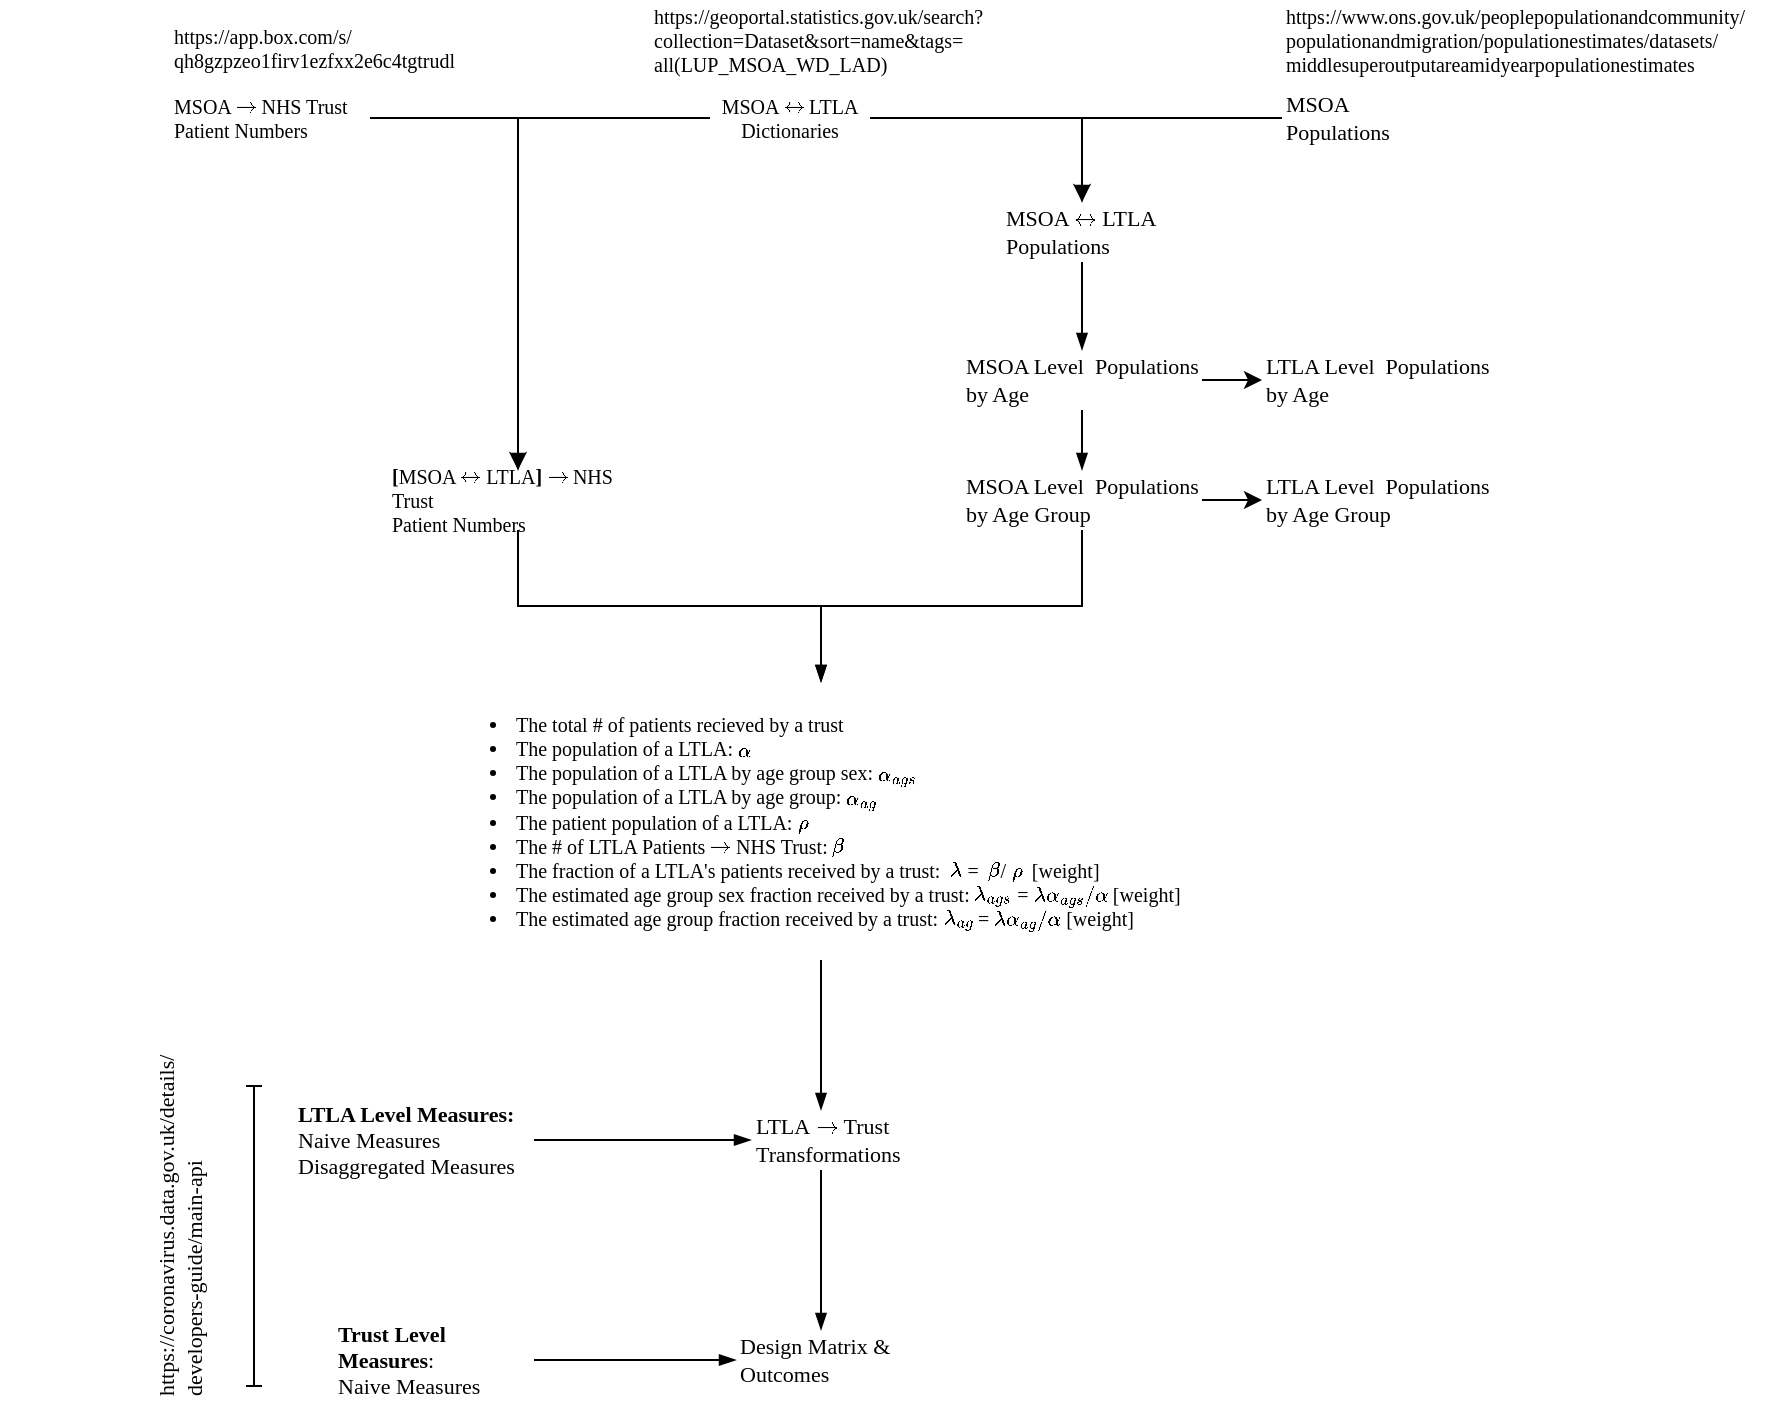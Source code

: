 <mxfile version="16.0.2" type="device"><diagram id="_l4GMqq8_iUPWJSszSY8" name="Page-1"><mxGraphModel dx="1384" dy="869" grid="1" gridSize="10" guides="1" tooltips="1" connect="1" arrows="1" fold="1" page="1" pageScale="1" pageWidth="1169" pageHeight="827" math="1" shadow="0"><root><mxCell id="0"/><mxCell id="1" parent="0"/><mxCell id="e7hyEzWSsdVRtj7QBmfq-48" style="edgeStyle=orthogonalEdgeStyle;rounded=0;orthogonalLoop=1;jettySize=auto;html=1;entryX=0.5;entryY=0;entryDx=0;entryDy=0;fontSize=10;startArrow=none;startFill=0;endArrow=blockThin;endFill=1;" edge="1" parent="1" source="dxxqysyXHmDxfC--AiRP-7" target="e7hyEzWSsdVRtj7QBmfq-38"><mxGeometry relative="1" as="geometry"/></mxCell><mxCell id="dxxqysyXHmDxfC--AiRP-7" value="&lt;div style=&quot;font-size: 10px&quot;&gt;&lt;ul&gt;&lt;li&gt;&lt;font style=&quot;font-size: 10px&quot;&gt;The total # of patients recieved by a trust&lt;/font&gt;&lt;/li&gt;&lt;li&gt;&lt;font style=&quot;font-size: 10px&quot;&gt;The population of a LTLA: \(\alpha\)&lt;/font&gt;&lt;/li&gt;&lt;li&gt;&lt;font style=&quot;font-size: 10px&quot;&gt;The population of a LTLA by age group sex: \(\alpha_{ags}\)&lt;/font&gt;&lt;/li&gt;&lt;li&gt;The population of a LTLA by age group: \(\alpha_{ag}\)&lt;/li&gt;&lt;li&gt;&lt;font style=&quot;font-size: 10px&quot;&gt;The patient population of a LTLA: \(\rho\)&lt;/font&gt;&lt;/li&gt;&lt;li&gt;&lt;font style=&quot;font-size: 10px&quot;&gt;The # of LTLA Patients \(\rightarrow\) NHS Trust: \(\beta\)&lt;/font&gt;&lt;/li&gt;&lt;li&gt;&lt;font style=&quot;font-size: 10px&quot;&gt;The fraction of a LTLA's patients received by a trust:&amp;nbsp; \(\lambda\) =&amp;nbsp; \(\beta\)/ \(\rho\)&amp;nbsp; [weight]&lt;/font&gt;&lt;/li&gt;&lt;li&gt;&lt;font style=&quot;font-size: 10px&quot;&gt;The estimated age group sex fraction received by a trust:&amp;nbsp;&lt;/font&gt;\(\lambda_{ags}\) =&amp;nbsp;\(\lambda\alpha_{ags} / \alpha\)&lt;span&gt;&amp;nbsp;[weight]&lt;/span&gt;&lt;/li&gt;&lt;li&gt;The estimated age group fraction received by a trust:&amp;nbsp;\(\lambda_{ag}\) =&amp;nbsp;\(\lambda\alpha_{ag} / \alpha\)&amp;nbsp;[weight]&lt;/li&gt;&lt;/ul&gt;&lt;/div&gt;" style="text;html=1;strokeColor=none;fillColor=none;align=left;verticalAlign=middle;whiteSpace=wrap;rounded=1;fontFamily=Gafata;arcSize=39;fontSize=11;" parent="1" vertex="1"><mxGeometry x="440.5" y="381" width="390" height="139" as="geometry"/></mxCell><mxCell id="e7hyEzWSsdVRtj7QBmfq-25" value="" style="edgeStyle=orthogonalEdgeStyle;rounded=0;orthogonalLoop=1;jettySize=auto;html=1;fontSize=10;" edge="1" parent="1" source="dxxqysyXHmDxfC--AiRP-9" target="e7hyEzWSsdVRtj7QBmfq-13"><mxGeometry relative="1" as="geometry"/></mxCell><mxCell id="dxxqysyXHmDxfC--AiRP-9" value="MSOA Populations" style="text;html=1;strokeColor=none;fillColor=none;align=left;verticalAlign=middle;whiteSpace=wrap;rounded=1;fontFamily=Gafata;arcSize=39;fontSize=11;" parent="1" vertex="1"><mxGeometry x="866" y="84" width="60" height="30" as="geometry"/></mxCell><mxCell id="e7hyEzWSsdVRtj7QBmfq-7" value="https://geoportal.statistics.gov.uk/search?collection=Dataset&amp;amp;sort=name&amp;amp;tags=&lt;br style=&quot;font-size: 10px;&quot;&gt;all(LUP_MSOA_WD_LAD)" style="text;html=1;strokeColor=none;fillColor=none;align=left;verticalAlign=middle;whiteSpace=wrap;rounded=1;fontFamily=Gafata;arcSize=39;fontSize=10;" vertex="1" parent="1"><mxGeometry x="550" y="40" width="200" height="40" as="geometry"/></mxCell><mxCell id="e7hyEzWSsdVRtj7QBmfq-24" value="" style="edgeStyle=orthogonalEdgeStyle;rounded=0;orthogonalLoop=1;jettySize=auto;html=1;fontSize=10;endArrow=blockThin;endFill=1;" edge="1" parent="1" source="e7hyEzWSsdVRtj7QBmfq-8" target="e7hyEzWSsdVRtj7QBmfq-13"><mxGeometry relative="1" as="geometry"/></mxCell><mxCell id="e7hyEzWSsdVRtj7QBmfq-27" style="edgeStyle=orthogonalEdgeStyle;rounded=0;orthogonalLoop=1;jettySize=auto;html=1;fontSize=10;entryX=0.5;entryY=0;entryDx=0;entryDy=0;exitX=0;exitY=0.5;exitDx=0;exitDy=0;" edge="1" parent="1" source="e7hyEzWSsdVRtj7QBmfq-8" target="e7hyEzWSsdVRtj7QBmfq-26"><mxGeometry relative="1" as="geometry"><mxPoint x="490" y="230" as="targetPoint"/></mxGeometry></mxCell><mxCell id="e7hyEzWSsdVRtj7QBmfq-8" value="MSOA \(\leftrightarrow\) LTLA Dictionaries" style="text;html=1;strokeColor=none;fillColor=none;align=center;verticalAlign=middle;whiteSpace=wrap;rounded=1;fontFamily=Gafata;arcSize=39;fontSize=10;" vertex="1" parent="1"><mxGeometry x="580" y="89" width="80" height="20" as="geometry"/></mxCell><mxCell id="e7hyEzWSsdVRtj7QBmfq-28" style="edgeStyle=orthogonalEdgeStyle;rounded=0;orthogonalLoop=1;jettySize=auto;html=1;fontSize=10;entryX=0.5;entryY=0;entryDx=0;entryDy=0;endArrow=blockThin;endFill=1;" edge="1" parent="1" source="e7hyEzWSsdVRtj7QBmfq-9" target="e7hyEzWSsdVRtj7QBmfq-26"><mxGeometry relative="1" as="geometry"><mxPoint x="490" y="230" as="targetPoint"/></mxGeometry></mxCell><mxCell id="e7hyEzWSsdVRtj7QBmfq-9" value="MSOA \(\rightarrow\) NHS Trust &lt;br style=&quot;font-size: 10px;&quot;&gt;Patient Numbers&amp;nbsp;" style="text;html=1;strokeColor=none;fillColor=none;align=left;verticalAlign=middle;whiteSpace=wrap;rounded=1;fontFamily=Gafata;arcSize=39;fontSize=10;" vertex="1" parent="1"><mxGeometry x="310" y="84" width="100" height="30" as="geometry"/></mxCell><mxCell id="e7hyEzWSsdVRtj7QBmfq-11" value="https://app.box.com/s/&lt;br style=&quot;font-size: 10px;&quot;&gt;qh8gzpzeo1firv1ezfxx2e6c4tgtrudl" style="text;html=1;strokeColor=none;fillColor=none;align=left;verticalAlign=middle;whiteSpace=wrap;rounded=1;fontFamily=Gafata;arcSize=39;fontSize=10;" vertex="1" parent="1"><mxGeometry x="310" y="49" width="180" height="30" as="geometry"/></mxCell><mxCell id="e7hyEzWSsdVRtj7QBmfq-12" value="https://www.ons.gov.uk/peoplepopulationandcommunity/&lt;br style=&quot;font-size: 10px;&quot;&gt;populationandmigration/populationestimates/datasets/&lt;br style=&quot;font-size: 10px;&quot;&gt;middlesuperoutputareamidyearpopulationestimates" style="text;html=1;strokeColor=none;fillColor=none;align=left;verticalAlign=middle;whiteSpace=wrap;rounded=1;fontFamily=Gafata;arcSize=39;fontSize=10;" vertex="1" parent="1"><mxGeometry x="866" y="40" width="250" height="40" as="geometry"/></mxCell><mxCell id="e7hyEzWSsdVRtj7QBmfq-23" style="edgeStyle=orthogonalEdgeStyle;rounded=0;orthogonalLoop=1;jettySize=auto;html=1;entryX=0.5;entryY=0;entryDx=0;entryDy=0;fontSize=10;endArrow=blockThin;endFill=1;" edge="1" parent="1" source="e7hyEzWSsdVRtj7QBmfq-13" target="e7hyEzWSsdVRtj7QBmfq-14"><mxGeometry relative="1" as="geometry"/></mxCell><mxCell id="e7hyEzWSsdVRtj7QBmfq-13" value="MSOA \(\leftrightarrow\) LTLA&lt;br&gt;Populations" style="text;html=1;strokeColor=none;fillColor=none;align=left;verticalAlign=middle;whiteSpace=wrap;rounded=1;fontFamily=Gafata;arcSize=39;fontSize=11;" vertex="1" parent="1"><mxGeometry x="725.5" y="141" width="81" height="30" as="geometry"/></mxCell><mxCell id="e7hyEzWSsdVRtj7QBmfq-18" style="edgeStyle=orthogonalEdgeStyle;rounded=0;orthogonalLoop=1;jettySize=auto;html=1;exitX=1;exitY=0.5;exitDx=0;exitDy=0;entryX=0;entryY=0.5;entryDx=0;entryDy=0;fontSize=10;" edge="1" parent="1" source="e7hyEzWSsdVRtj7QBmfq-14" target="e7hyEzWSsdVRtj7QBmfq-16"><mxGeometry relative="1" as="geometry"/></mxCell><mxCell id="e7hyEzWSsdVRtj7QBmfq-20" value="" style="edgeStyle=orthogonalEdgeStyle;rounded=0;orthogonalLoop=1;jettySize=auto;html=1;fontSize=10;endArrow=blockThin;endFill=1;" edge="1" parent="1" source="e7hyEzWSsdVRtj7QBmfq-14" target="e7hyEzWSsdVRtj7QBmfq-15"><mxGeometry relative="1" as="geometry"/></mxCell><mxCell id="e7hyEzWSsdVRtj7QBmfq-14" value="MSOA Level&amp;nbsp;&amp;nbsp;Populations by Age" style="text;html=1;strokeColor=none;fillColor=none;align=left;verticalAlign=middle;whiteSpace=wrap;rounded=1;fontFamily=Gafata;arcSize=39;fontSize=11;" vertex="1" parent="1"><mxGeometry x="706" y="215" width="120" height="30" as="geometry"/></mxCell><mxCell id="e7hyEzWSsdVRtj7QBmfq-19" value="" style="edgeStyle=orthogonalEdgeStyle;rounded=0;orthogonalLoop=1;jettySize=auto;html=1;fontSize=10;" edge="1" parent="1" source="e7hyEzWSsdVRtj7QBmfq-15" target="e7hyEzWSsdVRtj7QBmfq-17"><mxGeometry relative="1" as="geometry"/></mxCell><mxCell id="e7hyEzWSsdVRtj7QBmfq-30" style="edgeStyle=orthogonalEdgeStyle;rounded=0;orthogonalLoop=1;jettySize=auto;html=1;entryX=0.5;entryY=0;entryDx=0;entryDy=0;fontSize=10;endArrow=blockThin;endFill=1;" edge="1" parent="1" source="e7hyEzWSsdVRtj7QBmfq-15" target="dxxqysyXHmDxfC--AiRP-7"><mxGeometry relative="1" as="geometry"/></mxCell><mxCell id="e7hyEzWSsdVRtj7QBmfq-15" value="MSOA Level&amp;nbsp;&amp;nbsp;Populations by Age Group" style="text;html=1;strokeColor=none;fillColor=none;align=left;verticalAlign=middle;whiteSpace=wrap;rounded=1;fontFamily=Gafata;arcSize=39;fontSize=11;" vertex="1" parent="1"><mxGeometry x="706" y="275" width="120" height="30" as="geometry"/></mxCell><mxCell id="e7hyEzWSsdVRtj7QBmfq-16" value="LTLA Level&amp;nbsp;&amp;nbsp;Populations by Age" style="text;html=1;strokeColor=none;fillColor=none;align=left;verticalAlign=middle;whiteSpace=wrap;rounded=1;fontFamily=Gafata;arcSize=39;fontSize=11;" vertex="1" parent="1"><mxGeometry x="856" y="215" width="120" height="30" as="geometry"/></mxCell><mxCell id="e7hyEzWSsdVRtj7QBmfq-17" value="LTLA Level&amp;nbsp;&amp;nbsp;Populations by Age Group" style="text;html=1;strokeColor=none;fillColor=none;align=left;verticalAlign=middle;whiteSpace=wrap;rounded=1;fontFamily=Gafata;arcSize=39;fontSize=11;" vertex="1" parent="1"><mxGeometry x="856" y="275" width="120" height="30" as="geometry"/></mxCell><mxCell id="e7hyEzWSsdVRtj7QBmfq-29" style="edgeStyle=orthogonalEdgeStyle;rounded=0;orthogonalLoop=1;jettySize=auto;html=1;fontSize=10;endArrow=blockThin;endFill=1;" edge="1" parent="1" source="e7hyEzWSsdVRtj7QBmfq-26" target="dxxqysyXHmDxfC--AiRP-7"><mxGeometry relative="1" as="geometry"/></mxCell><mxCell id="e7hyEzWSsdVRtj7QBmfq-26" value="&lt;b&gt;[&lt;/b&gt;MSOA \(\leftrightarrow\) LTLA&lt;b&gt;]&lt;/b&gt; \(\rightarrow\) NHS Trust &lt;br style=&quot;font-size: 10px&quot;&gt;Patient Numbers&amp;nbsp;" style="text;html=1;strokeColor=none;fillColor=none;align=left;verticalAlign=middle;whiteSpace=wrap;rounded=1;fontFamily=Gafata;arcSize=39;fontSize=10;" vertex="1" parent="1"><mxGeometry x="419" y="275" width="130" height="30" as="geometry"/></mxCell><mxCell id="e7hyEzWSsdVRtj7QBmfq-32" value="https://coronavirus.data.gov.uk/details/&lt;br&gt;developers-guide/main-api" style="text;html=1;strokeColor=none;fillColor=none;align=left;verticalAlign=middle;whiteSpace=wrap;rounded=1;fontFamily=Gafata;arcSize=39;fontSize=11;horizontal=0;" vertex="1" parent="1"><mxGeometry x="225" y="710" width="180" height="30" as="geometry"/></mxCell><mxCell id="e7hyEzWSsdVRtj7QBmfq-46" style="edgeStyle=orthogonalEdgeStyle;rounded=0;orthogonalLoop=1;jettySize=auto;html=1;entryX=0;entryY=0.5;entryDx=0;entryDy=0;fontSize=10;endArrow=blockThin;endFill=1;" edge="1" parent="1" source="e7hyEzWSsdVRtj7QBmfq-34" target="e7hyEzWSsdVRtj7QBmfq-36"><mxGeometry relative="1" as="geometry"/></mxCell><mxCell id="e7hyEzWSsdVRtj7QBmfq-34" value="&lt;b&gt;Trust Level Measures&lt;/b&gt;:&lt;br&gt;Naive Measures" style="text;html=1;strokeColor=none;fillColor=none;align=left;verticalAlign=middle;whiteSpace=wrap;rounded=1;fontFamily=Gafata;arcSize=39;fontSize=11;" vertex="1" parent="1"><mxGeometry x="392" y="710" width="100" height="20" as="geometry"/></mxCell><mxCell id="e7hyEzWSsdVRtj7QBmfq-40" style="edgeStyle=orthogonalEdgeStyle;rounded=0;orthogonalLoop=1;jettySize=auto;html=1;entryX=0;entryY=0.5;entryDx=0;entryDy=0;fontSize=10;endArrow=blockThin;endFill=1;" edge="1" parent="1" source="e7hyEzWSsdVRtj7QBmfq-35" target="e7hyEzWSsdVRtj7QBmfq-38"><mxGeometry relative="1" as="geometry"/></mxCell><mxCell id="e7hyEzWSsdVRtj7QBmfq-35" value="&lt;b&gt;LTLA Level Measures:&lt;/b&gt;&lt;br&gt;Naive&amp;nbsp;Measures&lt;br&gt;Disaggregated Measures" style="text;html=1;strokeColor=none;fillColor=none;align=left;verticalAlign=middle;whiteSpace=wrap;rounded=1;fontFamily=Gafata;arcSize=39;fontSize=11;" vertex="1" parent="1"><mxGeometry x="372" y="600" width="120" height="20" as="geometry"/></mxCell><mxCell id="e7hyEzWSsdVRtj7QBmfq-36" value="Design Matrix &amp;amp; Outcomes" style="text;html=1;strokeColor=none;fillColor=none;align=left;verticalAlign=middle;whiteSpace=wrap;rounded=1;fontFamily=Gafata;arcSize=39;fontSize=11;" vertex="1" parent="1"><mxGeometry x="593" y="705" width="85" height="30" as="geometry"/></mxCell><mxCell id="e7hyEzWSsdVRtj7QBmfq-44" value="" style="edgeStyle=orthogonalEdgeStyle;rounded=0;orthogonalLoop=1;jettySize=auto;html=1;fontSize=10;endArrow=blockThin;endFill=1;" edge="1" parent="1" source="e7hyEzWSsdVRtj7QBmfq-38" target="e7hyEzWSsdVRtj7QBmfq-36"><mxGeometry relative="1" as="geometry"/></mxCell><mxCell id="e7hyEzWSsdVRtj7QBmfq-38" value="LTLA&amp;nbsp;\(\rightarrow\) Trust Transformations" style="text;html=1;strokeColor=none;fillColor=none;align=left;verticalAlign=middle;whiteSpace=wrap;rounded=1;fontFamily=Gafata;arcSize=39;fontSize=11;" vertex="1" parent="1"><mxGeometry x="600.5" y="595" width="70" height="30" as="geometry"/></mxCell><mxCell id="e7hyEzWSsdVRtj7QBmfq-47" value="" style="endArrow=baseDash;html=1;rounded=0;fontSize=10;startArrow=baseDash;startFill=0;endFill=0;" edge="1" parent="1"><mxGeometry width="50" height="50" relative="1" as="geometry"><mxPoint x="352" y="733" as="sourcePoint"/><mxPoint x="352" y="583" as="targetPoint"/></mxGeometry></mxCell></root></mxGraphModel></diagram></mxfile>